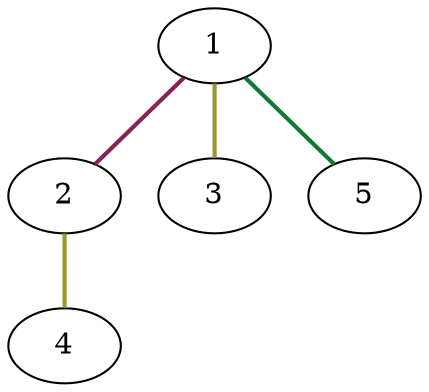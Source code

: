 graph {
	graph [rankdir=BT]
	1
	2
	2 -- 1 [color="#882255" style=bold]
	3
	3 -- 1 [color="#999933" style=bold]
	4
	4 -- 2 [color="#999933" style=bold]
	5
	5 -- 1 [color="#117733" style=bold]
}
